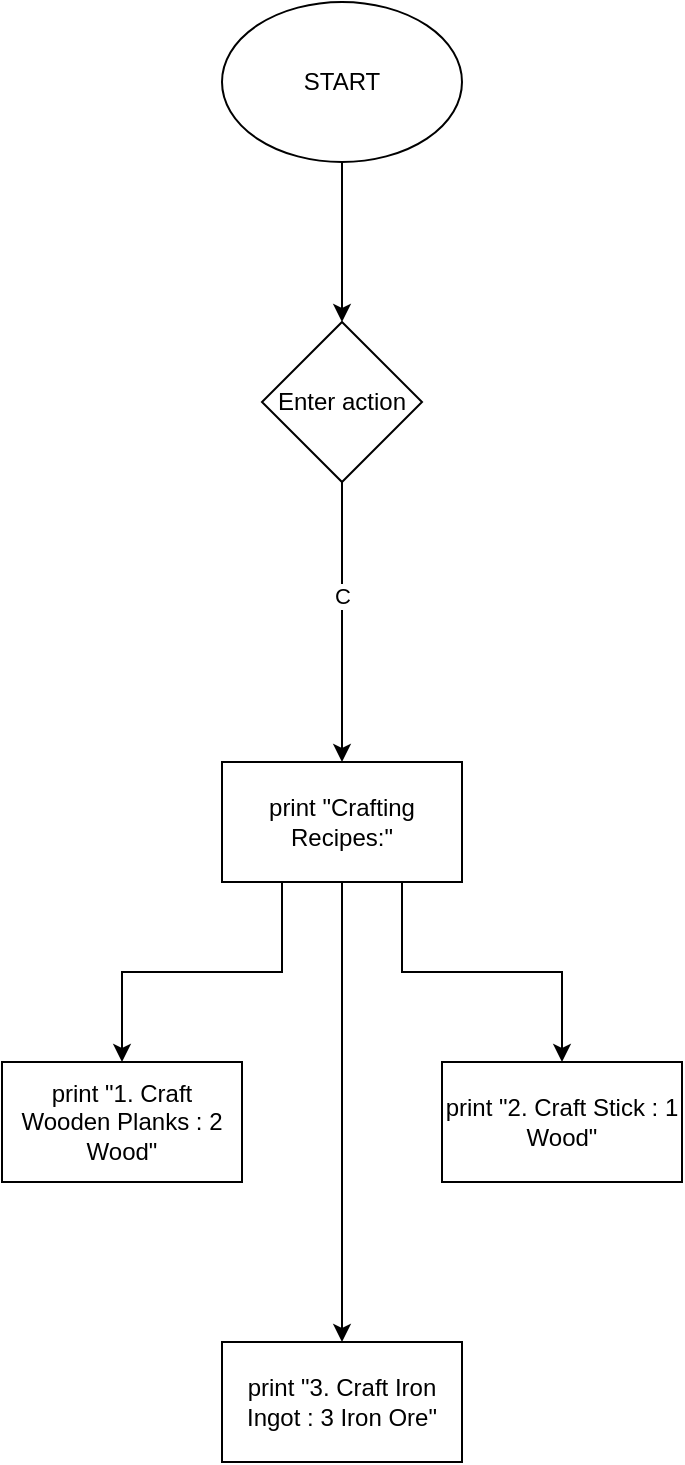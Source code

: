 <mxfile version="21.8.0" type="gitlab">
  <diagram id="C5RBs43oDa-KdzZeNtuy" name="Page-1">
    <mxGraphModel dx="712" dy="772" grid="1" gridSize="10" guides="1" tooltips="1" connect="1" arrows="1" fold="1" page="1" pageScale="1" pageWidth="827" pageHeight="1169" math="0" shadow="0">
      <root>
        <mxCell id="WIyWlLk6GJQsqaUBKTNV-0" />
        <mxCell id="WIyWlLk6GJQsqaUBKTNV-1" parent="WIyWlLk6GJQsqaUBKTNV-0" />
        <mxCell id="cXY6cQR4uS1OFrRYrlzV-3" value="" style="edgeStyle=orthogonalEdgeStyle;rounded=0;orthogonalLoop=1;jettySize=auto;html=1;" edge="1" parent="WIyWlLk6GJQsqaUBKTNV-1" source="cXY6cQR4uS1OFrRYrlzV-0" target="cXY6cQR4uS1OFrRYrlzV-2">
          <mxGeometry relative="1" as="geometry" />
        </mxCell>
        <mxCell id="cXY6cQR4uS1OFrRYrlzV-0" value="START" style="ellipse;whiteSpace=wrap;html=1;" vertex="1" parent="WIyWlLk6GJQsqaUBKTNV-1">
          <mxGeometry x="260" y="90" width="120" height="80" as="geometry" />
        </mxCell>
        <mxCell id="cXY6cQR4uS1OFrRYrlzV-20" style="edgeStyle=orthogonalEdgeStyle;rounded=0;orthogonalLoop=1;jettySize=auto;html=1;exitX=0.5;exitY=1;exitDx=0;exitDy=0;entryX=0.5;entryY=0;entryDx=0;entryDy=0;" edge="1" parent="WIyWlLk6GJQsqaUBKTNV-1" source="cXY6cQR4uS1OFrRYrlzV-2" target="cXY6cQR4uS1OFrRYrlzV-5">
          <mxGeometry relative="1" as="geometry" />
        </mxCell>
        <mxCell id="cXY6cQR4uS1OFrRYrlzV-21" value="C" style="edgeLabel;html=1;align=center;verticalAlign=middle;resizable=0;points=[];" vertex="1" connectable="0" parent="cXY6cQR4uS1OFrRYrlzV-20">
          <mxGeometry x="-0.186" relative="1" as="geometry">
            <mxPoint as="offset" />
          </mxGeometry>
        </mxCell>
        <mxCell id="cXY6cQR4uS1OFrRYrlzV-2" value="Enter action" style="rhombus;whiteSpace=wrap;html=1;" vertex="1" parent="WIyWlLk6GJQsqaUBKTNV-1">
          <mxGeometry x="280" y="250" width="80" height="80" as="geometry" />
        </mxCell>
        <mxCell id="cXY6cQR4uS1OFrRYrlzV-22" style="edgeStyle=orthogonalEdgeStyle;rounded=0;orthogonalLoop=1;jettySize=auto;html=1;exitX=0.25;exitY=1;exitDx=0;exitDy=0;entryX=0.5;entryY=0;entryDx=0;entryDy=0;" edge="1" parent="WIyWlLk6GJQsqaUBKTNV-1" source="cXY6cQR4uS1OFrRYrlzV-5" target="cXY6cQR4uS1OFrRYrlzV-7">
          <mxGeometry relative="1" as="geometry" />
        </mxCell>
        <mxCell id="cXY6cQR4uS1OFrRYrlzV-23" style="edgeStyle=orthogonalEdgeStyle;rounded=0;orthogonalLoop=1;jettySize=auto;html=1;entryX=0.5;entryY=0;entryDx=0;entryDy=0;" edge="1" parent="WIyWlLk6GJQsqaUBKTNV-1" source="cXY6cQR4uS1OFrRYrlzV-5" target="cXY6cQR4uS1OFrRYrlzV-9">
          <mxGeometry relative="1" as="geometry" />
        </mxCell>
        <mxCell id="cXY6cQR4uS1OFrRYrlzV-24" style="edgeStyle=orthogonalEdgeStyle;rounded=0;orthogonalLoop=1;jettySize=auto;html=1;exitX=0.75;exitY=1;exitDx=0;exitDy=0;entryX=0.5;entryY=0;entryDx=0;entryDy=0;" edge="1" parent="WIyWlLk6GJQsqaUBKTNV-1" source="cXY6cQR4uS1OFrRYrlzV-5" target="cXY6cQR4uS1OFrRYrlzV-11">
          <mxGeometry relative="1" as="geometry" />
        </mxCell>
        <mxCell id="cXY6cQR4uS1OFrRYrlzV-5" value="print &quot;Crafting Recipes:&quot;" style="rounded=0;whiteSpace=wrap;html=1;" vertex="1" parent="WIyWlLk6GJQsqaUBKTNV-1">
          <mxGeometry x="260" y="470" width="120" height="60" as="geometry" />
        </mxCell>
        <mxCell id="cXY6cQR4uS1OFrRYrlzV-7" value="print &quot;1. Craft Wooden Planks : 2 Wood&quot;" style="rounded=0;whiteSpace=wrap;html=1;" vertex="1" parent="WIyWlLk6GJQsqaUBKTNV-1">
          <mxGeometry x="150" y="620" width="120" height="60" as="geometry" />
        </mxCell>
        <mxCell id="cXY6cQR4uS1OFrRYrlzV-9" value="print &quot;3. Craft Iron Ingot : 3 Iron Ore&quot;" style="rounded=0;whiteSpace=wrap;html=1;" vertex="1" parent="WIyWlLk6GJQsqaUBKTNV-1">
          <mxGeometry x="260" y="760" width="120" height="60" as="geometry" />
        </mxCell>
        <mxCell id="cXY6cQR4uS1OFrRYrlzV-11" value="print &quot;2. Craft Stick : 1 Wood&quot;" style="rounded=0;whiteSpace=wrap;html=1;" vertex="1" parent="WIyWlLk6GJQsqaUBKTNV-1">
          <mxGeometry x="370" y="620" width="120" height="60" as="geometry" />
        </mxCell>
      </root>
    </mxGraphModel>
  </diagram>
</mxfile>
